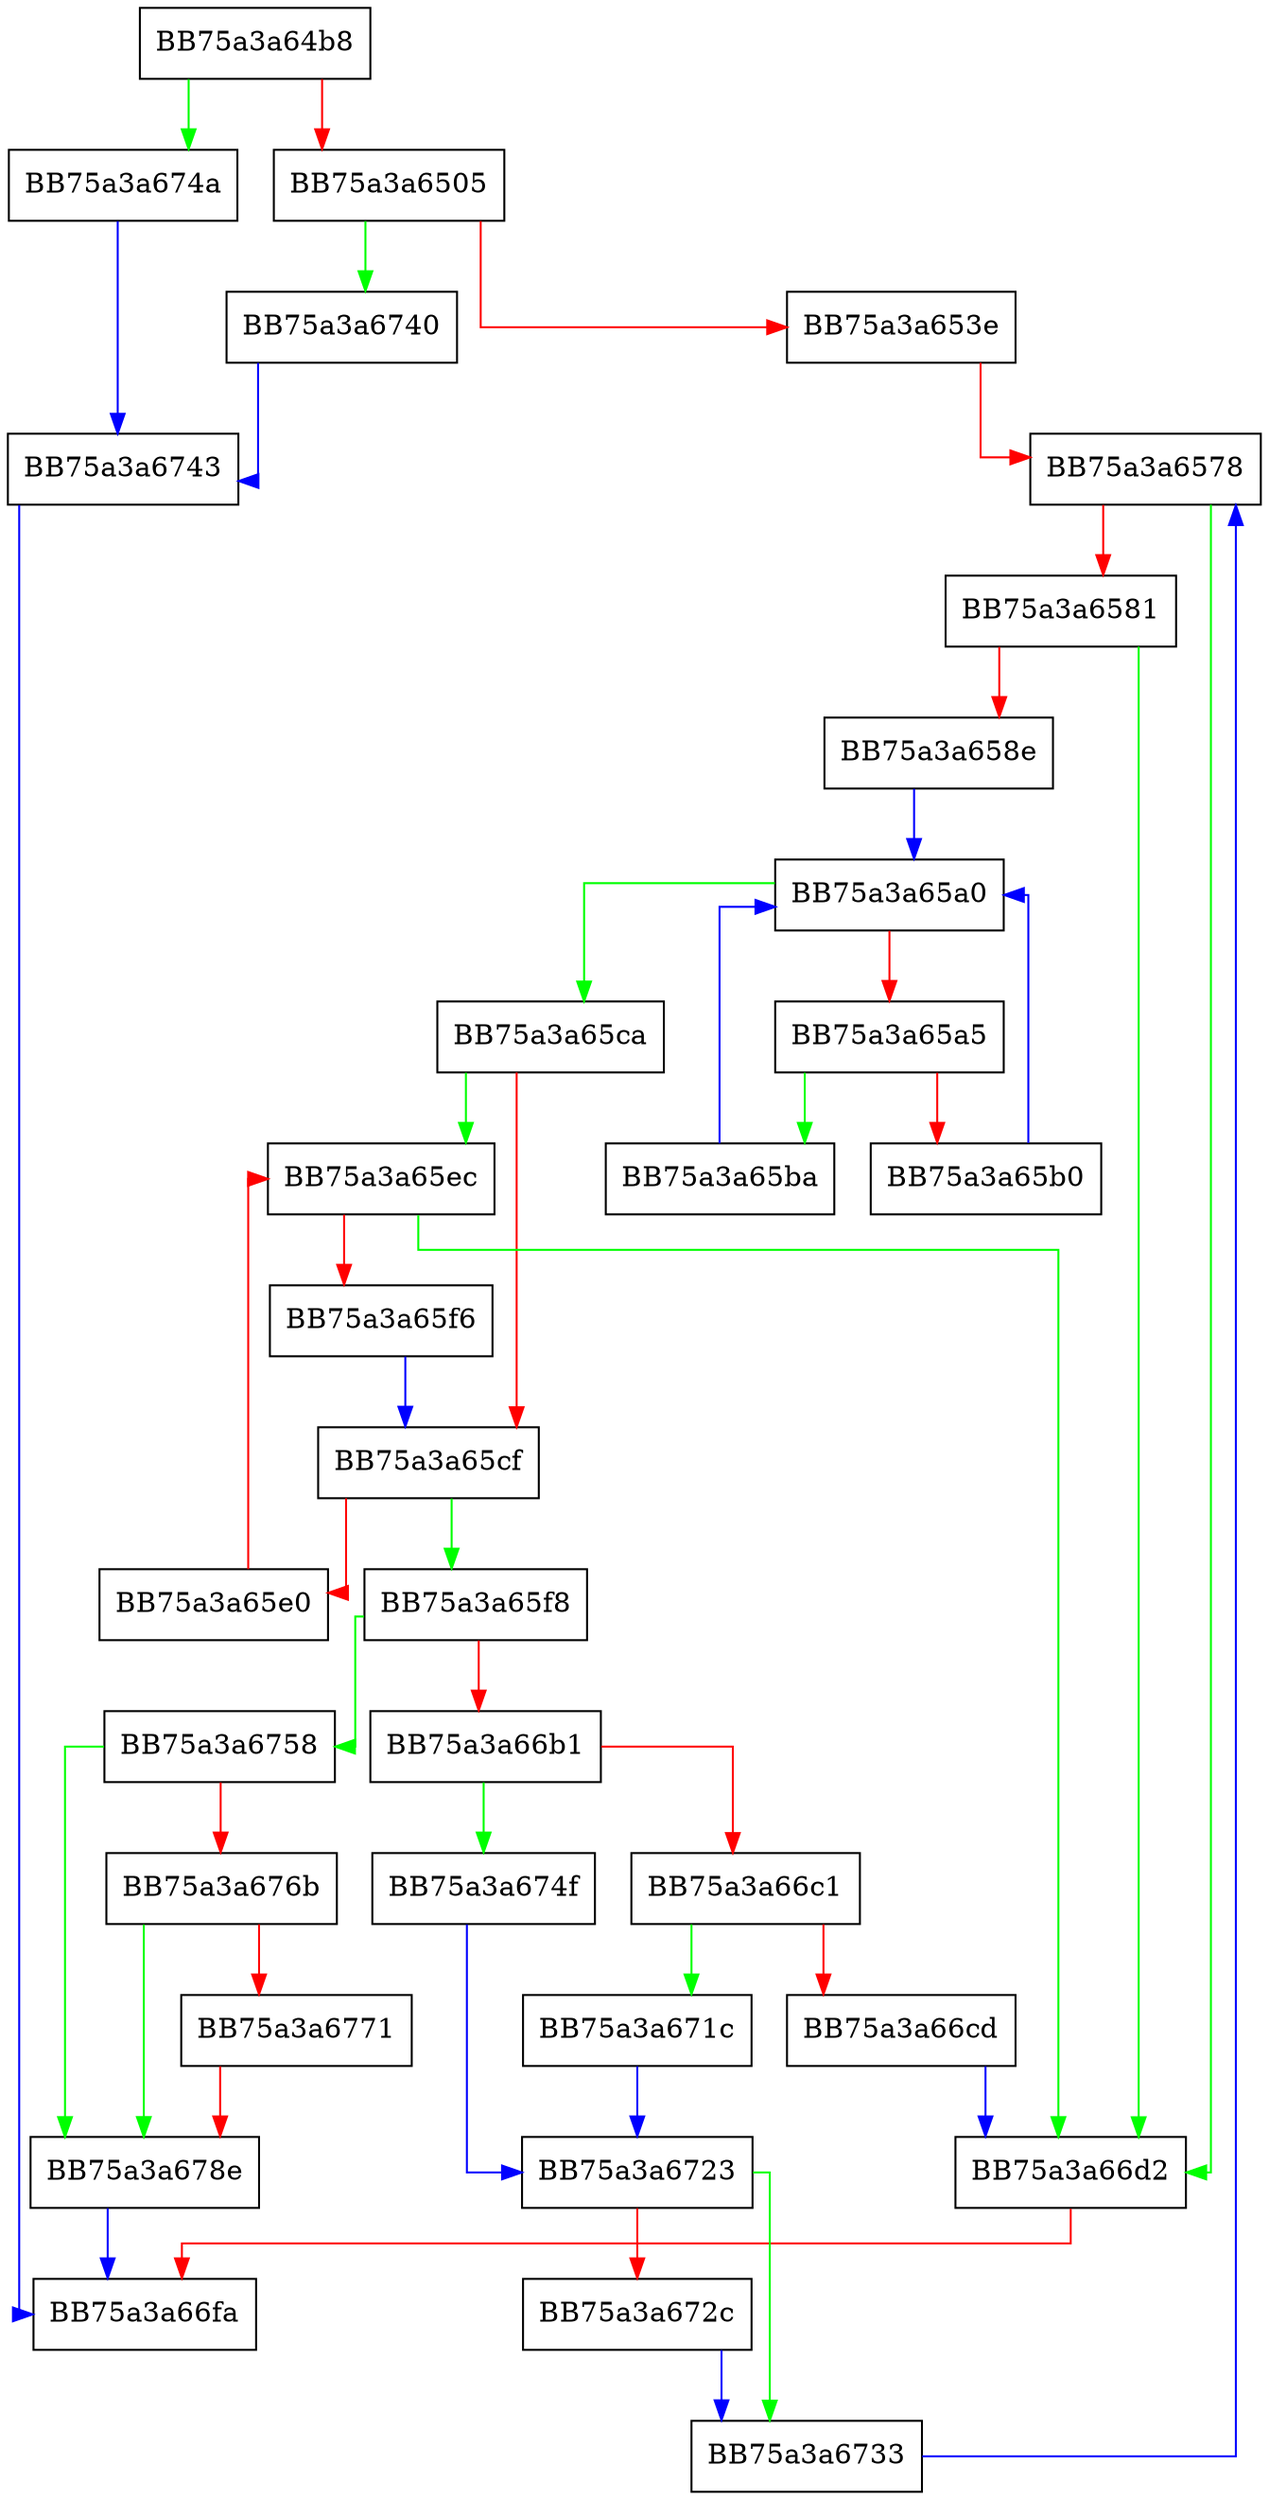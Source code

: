 digraph makeXrefObjectsList {
  node [shape="box"];
  graph [splines=ortho];
  BB75a3a64b8 -> BB75a3a674a [color="green"];
  BB75a3a64b8 -> BB75a3a6505 [color="red"];
  BB75a3a6505 -> BB75a3a6740 [color="green"];
  BB75a3a6505 -> BB75a3a653e [color="red"];
  BB75a3a653e -> BB75a3a6578 [color="red"];
  BB75a3a6578 -> BB75a3a66d2 [color="green"];
  BB75a3a6578 -> BB75a3a6581 [color="red"];
  BB75a3a6581 -> BB75a3a66d2 [color="green"];
  BB75a3a6581 -> BB75a3a658e [color="red"];
  BB75a3a658e -> BB75a3a65a0 [color="blue"];
  BB75a3a65a0 -> BB75a3a65ca [color="green"];
  BB75a3a65a0 -> BB75a3a65a5 [color="red"];
  BB75a3a65a5 -> BB75a3a65ba [color="green"];
  BB75a3a65a5 -> BB75a3a65b0 [color="red"];
  BB75a3a65b0 -> BB75a3a65a0 [color="blue"];
  BB75a3a65ba -> BB75a3a65a0 [color="blue"];
  BB75a3a65ca -> BB75a3a65ec [color="green"];
  BB75a3a65ca -> BB75a3a65cf [color="red"];
  BB75a3a65cf -> BB75a3a65f8 [color="green"];
  BB75a3a65cf -> BB75a3a65e0 [color="red"];
  BB75a3a65e0 -> BB75a3a65ec [color="red"];
  BB75a3a65ec -> BB75a3a66d2 [color="green"];
  BB75a3a65ec -> BB75a3a65f6 [color="red"];
  BB75a3a65f6 -> BB75a3a65cf [color="blue"];
  BB75a3a65f8 -> BB75a3a6758 [color="green"];
  BB75a3a65f8 -> BB75a3a66b1 [color="red"];
  BB75a3a66b1 -> BB75a3a674f [color="green"];
  BB75a3a66b1 -> BB75a3a66c1 [color="red"];
  BB75a3a66c1 -> BB75a3a671c [color="green"];
  BB75a3a66c1 -> BB75a3a66cd [color="red"];
  BB75a3a66cd -> BB75a3a66d2 [color="blue"];
  BB75a3a66d2 -> BB75a3a66fa [color="red"];
  BB75a3a671c -> BB75a3a6723 [color="blue"];
  BB75a3a6723 -> BB75a3a6733 [color="green"];
  BB75a3a6723 -> BB75a3a672c [color="red"];
  BB75a3a672c -> BB75a3a6733 [color="blue"];
  BB75a3a6733 -> BB75a3a6578 [color="blue"];
  BB75a3a6740 -> BB75a3a6743 [color="blue"];
  BB75a3a6743 -> BB75a3a66fa [color="blue"];
  BB75a3a674a -> BB75a3a6743 [color="blue"];
  BB75a3a674f -> BB75a3a6723 [color="blue"];
  BB75a3a6758 -> BB75a3a678e [color="green"];
  BB75a3a6758 -> BB75a3a676b [color="red"];
  BB75a3a676b -> BB75a3a678e [color="green"];
  BB75a3a676b -> BB75a3a6771 [color="red"];
  BB75a3a6771 -> BB75a3a678e [color="red"];
  BB75a3a678e -> BB75a3a66fa [color="blue"];
}